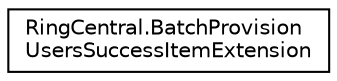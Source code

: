 digraph "Graphical Class Hierarchy"
{
 // LATEX_PDF_SIZE
  edge [fontname="Helvetica",fontsize="10",labelfontname="Helvetica",labelfontsize="10"];
  node [fontname="Helvetica",fontsize="10",shape=record];
  rankdir="LR";
  Node0 [label="RingCentral.BatchProvision\lUsersSuccessItemExtension",height=0.2,width=0.4,color="black", fillcolor="white", style="filled",URL="$classRingCentral_1_1BatchProvisionUsersSuccessItemExtension.html",tooltip=" "];
}
